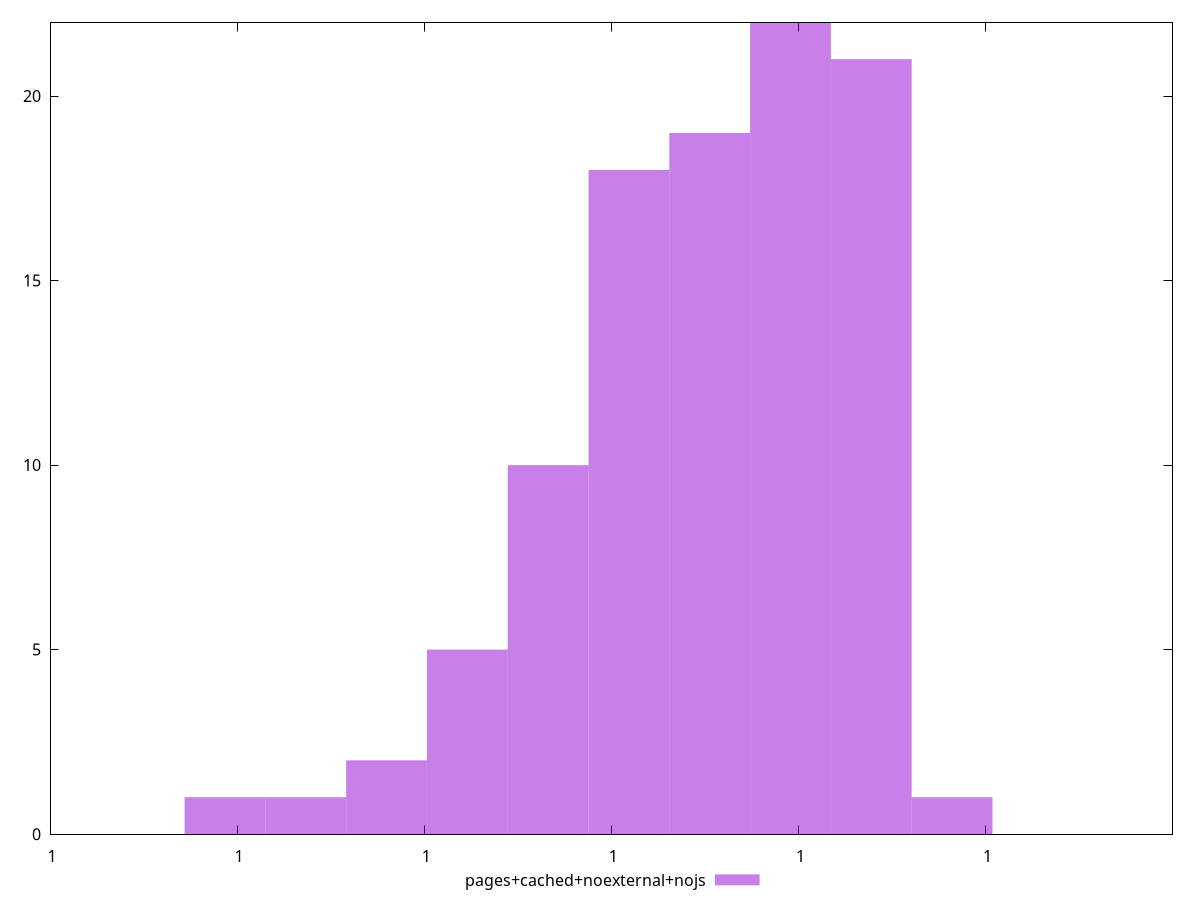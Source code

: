 $_pagesCachedNoexternalNojs <<EOF
0.9999999999994791 22
0.9999999999983995 2
0.9999999999990472 18
0.999999999999695 21
0.9999999999992631 19
0.9999999999988313 10
0.9999999999986154 5
0.9999999999981836 1
0.9999999999979676 1
0.999999999999911 1
EOF
set key outside below
set terminal pngcairo
set output "report_00006_2020-11-02T20-21-41.718Z/bootup-time/pages+cached+noexternal+nojs//hist.png"
set yrange [0:22]
set boxwidth 2.1592985078933814e-13
set style fill transparent solid 0.5 noborder
plot $_pagesCachedNoexternalNojs title "pages+cached+noexternal+nojs" with boxes ,
